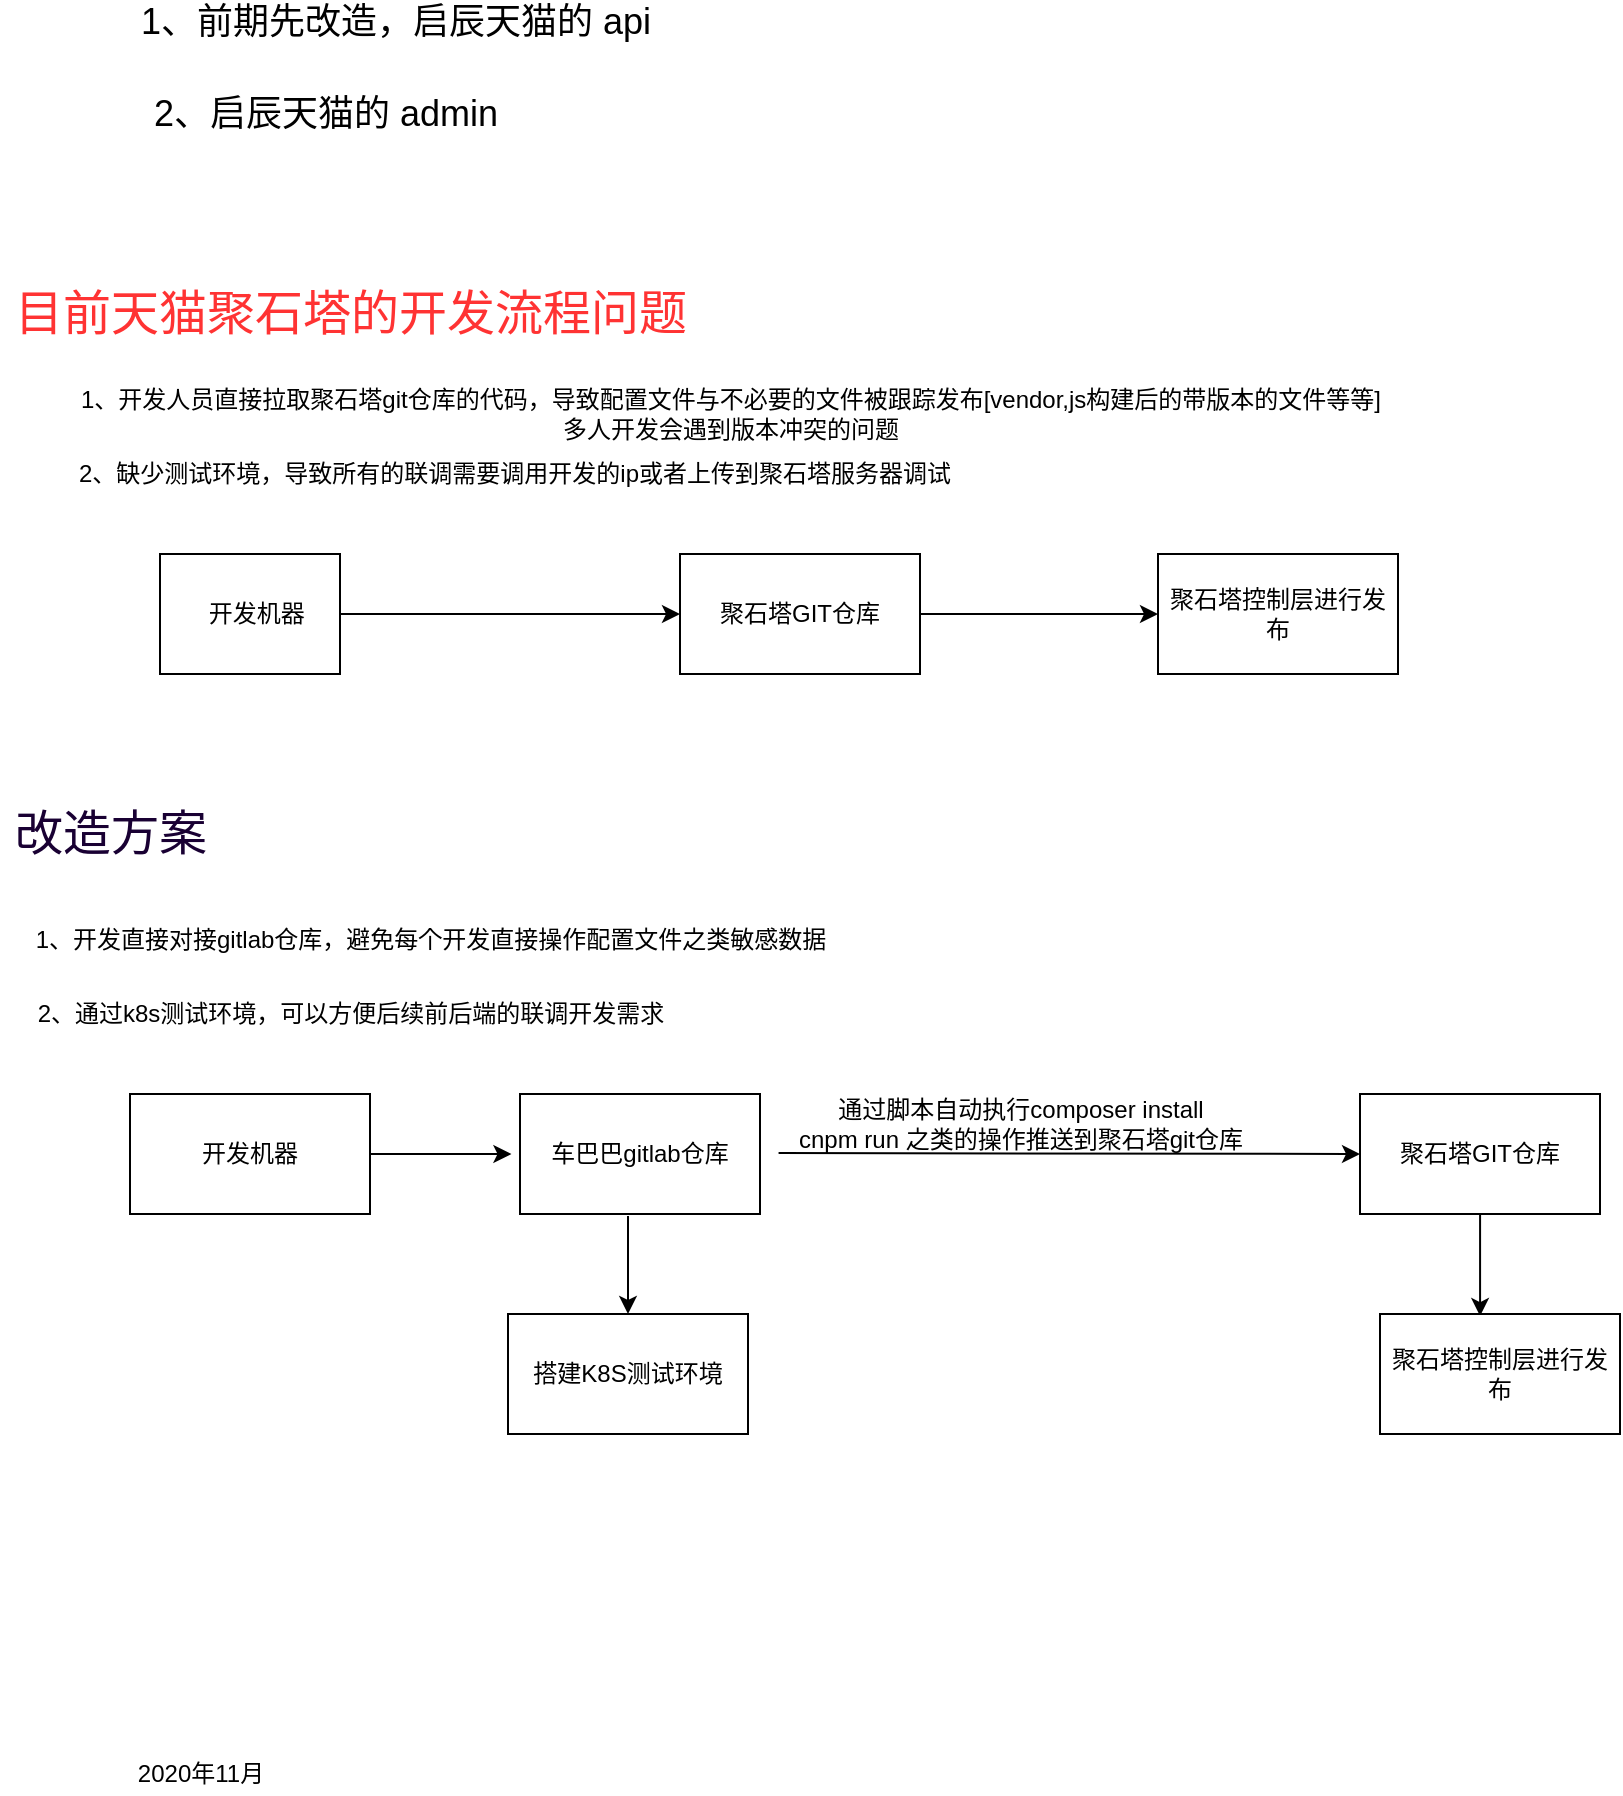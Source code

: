 <mxfile version="13.9.6" type="github">
  <diagram id="1lMdCfVJhq3YgM70EewO" name="Page-1">
    <mxGraphModel dx="1773" dy="1693" grid="1" gridSize="10" guides="1" tooltips="1" connect="1" arrows="1" fold="1" page="1" pageScale="1" pageWidth="827" pageHeight="1169" math="0" shadow="0">
      <root>
        <mxCell id="0" />
        <mxCell id="1" parent="0" />
        <mxCell id="jQbffJ2s31ei9bwsYIVu-1" value="&amp;nbsp; 开发机器" style="rounded=0;whiteSpace=wrap;html=1;" vertex="1" parent="1">
          <mxGeometry x="70" y="120" width="90" height="60" as="geometry" />
        </mxCell>
        <mxCell id="jQbffJ2s31ei9bwsYIVu-4" value="" style="endArrow=classic;html=1;entryX=0;entryY=0.5;entryDx=0;entryDy=0;" edge="1" parent="1" target="jQbffJ2s31ei9bwsYIVu-6">
          <mxGeometry width="50" height="50" relative="1" as="geometry">
            <mxPoint x="160" y="150" as="sourcePoint" />
            <mxPoint x="240" y="150" as="targetPoint" />
          </mxGeometry>
        </mxCell>
        <mxCell id="jQbffJ2s31ei9bwsYIVu-6" value="聚石塔GIT仓库" style="rounded=0;whiteSpace=wrap;html=1;" vertex="1" parent="1">
          <mxGeometry x="330" y="120" width="120" height="60" as="geometry" />
        </mxCell>
        <mxCell id="jQbffJ2s31ei9bwsYIVu-7" value="" style="endArrow=classic;html=1;" edge="1" parent="1" target="jQbffJ2s31ei9bwsYIVu-8">
          <mxGeometry width="50" height="50" relative="1" as="geometry">
            <mxPoint x="450" y="150" as="sourcePoint" />
            <mxPoint x="440" y="150" as="targetPoint" />
          </mxGeometry>
        </mxCell>
        <mxCell id="jQbffJ2s31ei9bwsYIVu-8" value="聚石塔控制层进行发布" style="rounded=0;whiteSpace=wrap;html=1;" vertex="1" parent="1">
          <mxGeometry x="569" y="120" width="120" height="60" as="geometry" />
        </mxCell>
        <mxCell id="jQbffJ2s31ei9bwsYIVu-9" value="&lt;font style=&quot;font-size: 24px&quot; color=&quot;#ff3333&quot;&gt;目前天猫聚石塔的开发流程问题&lt;/font&gt;" style="text;html=1;align=center;verticalAlign=middle;resizable=0;points=[];autosize=1;" vertex="1" parent="1">
          <mxGeometry x="-10" y="-10" width="350" height="20" as="geometry" />
        </mxCell>
        <mxCell id="jQbffJ2s31ei9bwsYIVu-11" value="1、开发人员直接拉取聚石塔git仓库的代码，导致配置文件与不必要的文件被跟踪发布[vendor,js构建后的带版本的文件等等]&lt;br&gt;多人开发会遇到版本冲突的问题&lt;br&gt;" style="text;html=1;align=center;verticalAlign=middle;resizable=0;points=[];autosize=1;" vertex="1" parent="1">
          <mxGeometry x="20" y="35" width="670" height="30" as="geometry" />
        </mxCell>
        <mxCell id="jQbffJ2s31ei9bwsYIVu-12" value="2、缺少测试环境，导致所有的联调需要调用开发的ip或者上传到聚石塔服务器调试" style="text;html=1;align=center;verticalAlign=middle;resizable=0;points=[];autosize=1;" vertex="1" parent="1">
          <mxGeometry x="22" y="70" width="450" height="20" as="geometry" />
        </mxCell>
        <mxCell id="jQbffJ2s31ei9bwsYIVu-15" value="&lt;font style=&quot;font-size: 24px&quot; color=&quot;#190033&quot;&gt;改造方案&lt;/font&gt;" style="text;html=1;align=center;verticalAlign=middle;resizable=0;points=[];autosize=1;" vertex="1" parent="1">
          <mxGeometry x="-10" y="250" width="110" height="20" as="geometry" />
        </mxCell>
        <mxCell id="jQbffJ2s31ei9bwsYIVu-16" value="开发机器" style="whiteSpace=wrap;html=1;" vertex="1" parent="1">
          <mxGeometry x="55" y="390" width="120" height="60" as="geometry" />
        </mxCell>
        <mxCell id="jQbffJ2s31ei9bwsYIVu-17" value="" style="endArrow=classic;html=1;" edge="1" parent="1" source="jQbffJ2s31ei9bwsYIVu-16">
          <mxGeometry width="50" height="50" relative="1" as="geometry">
            <mxPoint x="175" y="470" as="sourcePoint" />
            <mxPoint x="245.711" y="420" as="targetPoint" />
          </mxGeometry>
        </mxCell>
        <mxCell id="jQbffJ2s31ei9bwsYIVu-18" value="车巴巴gitlab仓库" style="whiteSpace=wrap;html=1;" vertex="1" parent="1">
          <mxGeometry x="250" y="390" width="120" height="60" as="geometry" />
        </mxCell>
        <mxCell id="jQbffJ2s31ei9bwsYIVu-30" value="" style="edgeStyle=orthogonalEdgeStyle;rounded=0;orthogonalLoop=1;jettySize=auto;html=1;entryX=0.417;entryY=0.017;entryDx=0;entryDy=0;entryPerimeter=0;" edge="1" parent="1" source="jQbffJ2s31ei9bwsYIVu-19" target="jQbffJ2s31ei9bwsYIVu-28">
          <mxGeometry relative="1" as="geometry" />
        </mxCell>
        <mxCell id="jQbffJ2s31ei9bwsYIVu-19" value="聚石塔GIT仓库" style="rounded=0;whiteSpace=wrap;html=1;" vertex="1" parent="1">
          <mxGeometry x="670" y="390" width="120" height="60" as="geometry" />
        </mxCell>
        <mxCell id="jQbffJ2s31ei9bwsYIVu-22" value="" style="endArrow=classic;html=1;entryX=0;entryY=0.5;entryDx=0;entryDy=0;" edge="1" parent="1" target="jQbffJ2s31ei9bwsYIVu-19">
          <mxGeometry width="50" height="50" relative="1" as="geometry">
            <mxPoint x="379.29" y="419.5" as="sourcePoint" />
            <mxPoint x="450.001" y="419.5" as="targetPoint" />
          </mxGeometry>
        </mxCell>
        <mxCell id="jQbffJ2s31ei9bwsYIVu-23" value="通过脚本自动执行composer install &lt;br&gt;cnpm run 之类的操作推送到聚石塔git仓库" style="text;html=1;align=center;verticalAlign=middle;resizable=0;points=[];autosize=1;" vertex="1" parent="1">
          <mxGeometry x="380" y="390" width="240" height="30" as="geometry" />
        </mxCell>
        <mxCell id="jQbffJ2s31ei9bwsYIVu-26" value="" style="endArrow=classic;html=1;exitX=0.45;exitY=1.017;exitDx=0;exitDy=0;exitPerimeter=0;" edge="1" parent="1" source="jQbffJ2s31ei9bwsYIVu-18" target="jQbffJ2s31ei9bwsYIVu-27">
          <mxGeometry width="50" height="50" relative="1" as="geometry">
            <mxPoint x="390" y="500" as="sourcePoint" />
            <mxPoint x="304" y="530" as="targetPoint" />
          </mxGeometry>
        </mxCell>
        <mxCell id="jQbffJ2s31ei9bwsYIVu-27" value="搭建K8S测试环境" style="rounded=0;whiteSpace=wrap;html=1;" vertex="1" parent="1">
          <mxGeometry x="244" y="500" width="120" height="60" as="geometry" />
        </mxCell>
        <mxCell id="jQbffJ2s31ei9bwsYIVu-28" value="聚石塔控制层进行发布" style="rounded=0;whiteSpace=wrap;html=1;" vertex="1" parent="1">
          <mxGeometry x="680" y="500" width="120" height="60" as="geometry" />
        </mxCell>
        <mxCell id="jQbffJ2s31ei9bwsYIVu-31" value="&lt;br&gt;1、开发直接对接gitlab仓库，避免每个开发直接操作配置文件之类敏感数据" style="text;html=1;align=center;verticalAlign=middle;resizable=0;points=[];autosize=1;" vertex="1" parent="1">
          <mxGeometry y="290" width="410" height="30" as="geometry" />
        </mxCell>
        <mxCell id="jQbffJ2s31ei9bwsYIVu-32" value="2、通过k8s测试环境，可以方便后续前后端的联调开发需求" style="text;html=1;align=center;verticalAlign=middle;resizable=0;points=[];autosize=1;" vertex="1" parent="1">
          <mxGeometry y="340" width="330" height="20" as="geometry" />
        </mxCell>
        <mxCell id="jQbffJ2s31ei9bwsYIVu-34" value="&lt;font style=&quot;font-size: 18px&quot;&gt;1、前期先改造，启辰天猫的 api&amp;nbsp;&amp;nbsp;&amp;nbsp;&lt;br&gt;&lt;br&gt;&lt;/font&gt;" style="text;html=1;align=center;verticalAlign=middle;resizable=0;points=[];autosize=1;" vertex="1" parent="1">
          <mxGeometry x="50" y="-155" width="290" height="40" as="geometry" />
        </mxCell>
        <mxCell id="jQbffJ2s31ei9bwsYIVu-39" value="&lt;span style=&quot;font-family: &amp;#34;helvetica&amp;#34; ; font-size: 18px&quot;&gt;2、启辰天猫的 admin&amp;nbsp;&lt;/span&gt;" style="text;html=1;align=center;verticalAlign=middle;resizable=0;points=[];autosize=1;" vertex="1" parent="1">
          <mxGeometry x="60" y="-110" width="190" height="20" as="geometry" />
        </mxCell>
        <mxCell id="jQbffJ2s31ei9bwsYIVu-40" value="2020年11月" style="text;html=1;align=center;verticalAlign=middle;resizable=0;points=[];autosize=1;" vertex="1" parent="1">
          <mxGeometry x="50" y="720" width="80" height="20" as="geometry" />
        </mxCell>
      </root>
    </mxGraphModel>
  </diagram>
</mxfile>
